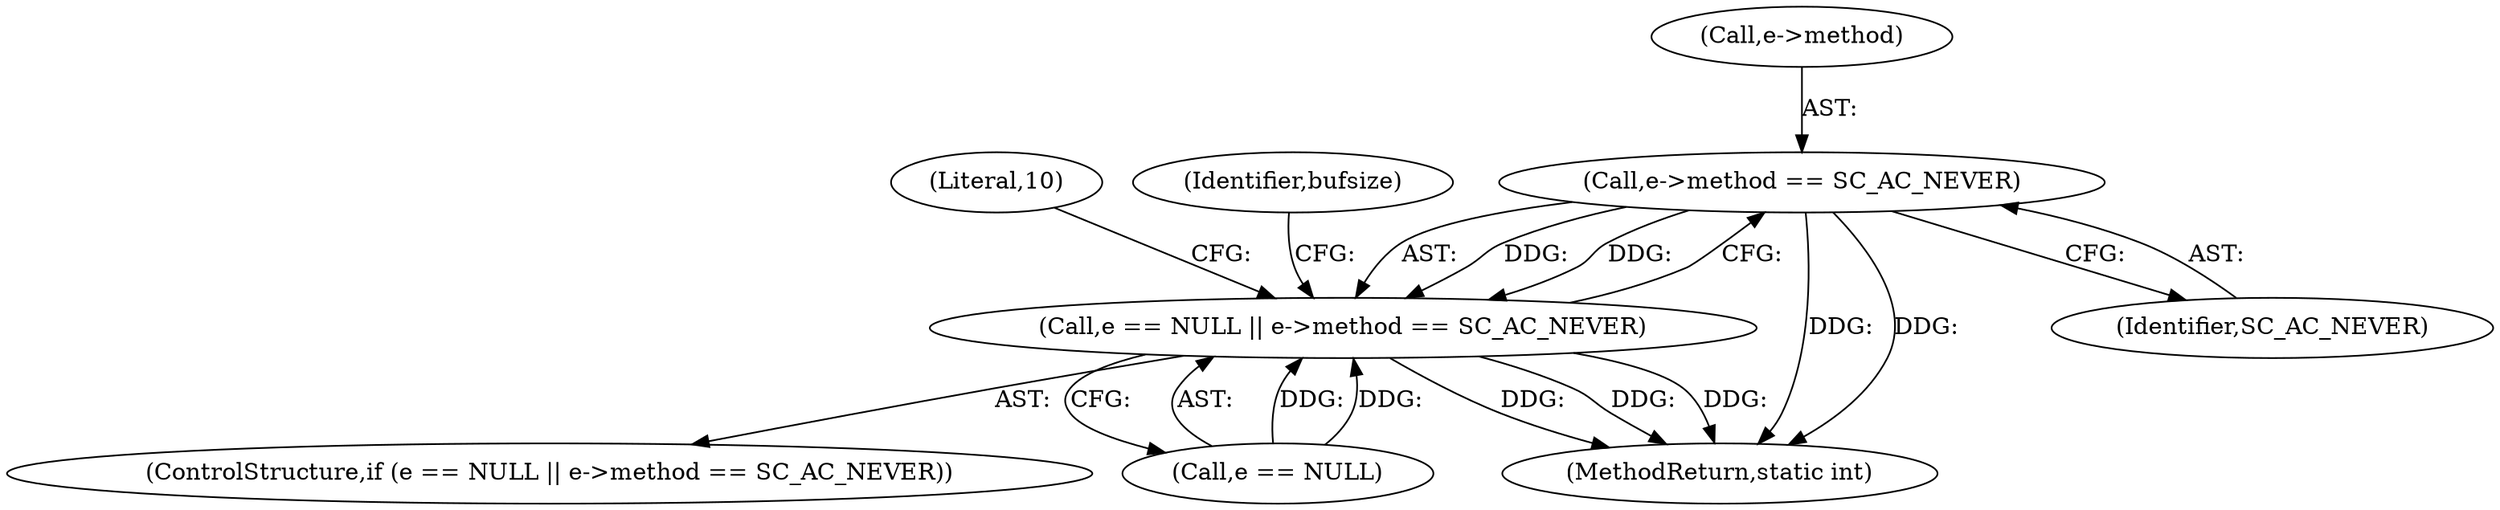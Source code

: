 digraph "0_OpenSC_360e95d45ac4123255a4c796db96337f332160ad#diff-d643a0fa169471dbf2912f4866dc49c5_8@pointer" {
"1000153" [label="(Call,e->method == SC_AC_NEVER)"];
"1000149" [label="(Call,e == NULL || e->method == SC_AC_NEVER)"];
"1000153" [label="(Call,e->method == SC_AC_NEVER)"];
"1000148" [label="(ControlStructure,if (e == NULL || e->method == SC_AC_NEVER))"];
"1000159" [label="(Literal,10)"];
"1000150" [label="(Call,e == NULL)"];
"1000252" [label="(MethodReturn,static int)"];
"1000149" [label="(Call,e == NULL || e->method == SC_AC_NEVER)"];
"1000157" [label="(Identifier,SC_AC_NEVER)"];
"1000154" [label="(Call,e->method)"];
"1000161" [label="(Identifier,bufsize)"];
"1000153" -> "1000149"  [label="AST: "];
"1000153" -> "1000157"  [label="CFG: "];
"1000154" -> "1000153"  [label="AST: "];
"1000157" -> "1000153"  [label="AST: "];
"1000149" -> "1000153"  [label="CFG: "];
"1000153" -> "1000252"  [label="DDG: "];
"1000153" -> "1000252"  [label="DDG: "];
"1000153" -> "1000149"  [label="DDG: "];
"1000153" -> "1000149"  [label="DDG: "];
"1000149" -> "1000148"  [label="AST: "];
"1000149" -> "1000150"  [label="CFG: "];
"1000150" -> "1000149"  [label="AST: "];
"1000159" -> "1000149"  [label="CFG: "];
"1000161" -> "1000149"  [label="CFG: "];
"1000149" -> "1000252"  [label="DDG: "];
"1000149" -> "1000252"  [label="DDG: "];
"1000149" -> "1000252"  [label="DDG: "];
"1000150" -> "1000149"  [label="DDG: "];
"1000150" -> "1000149"  [label="DDG: "];
}
